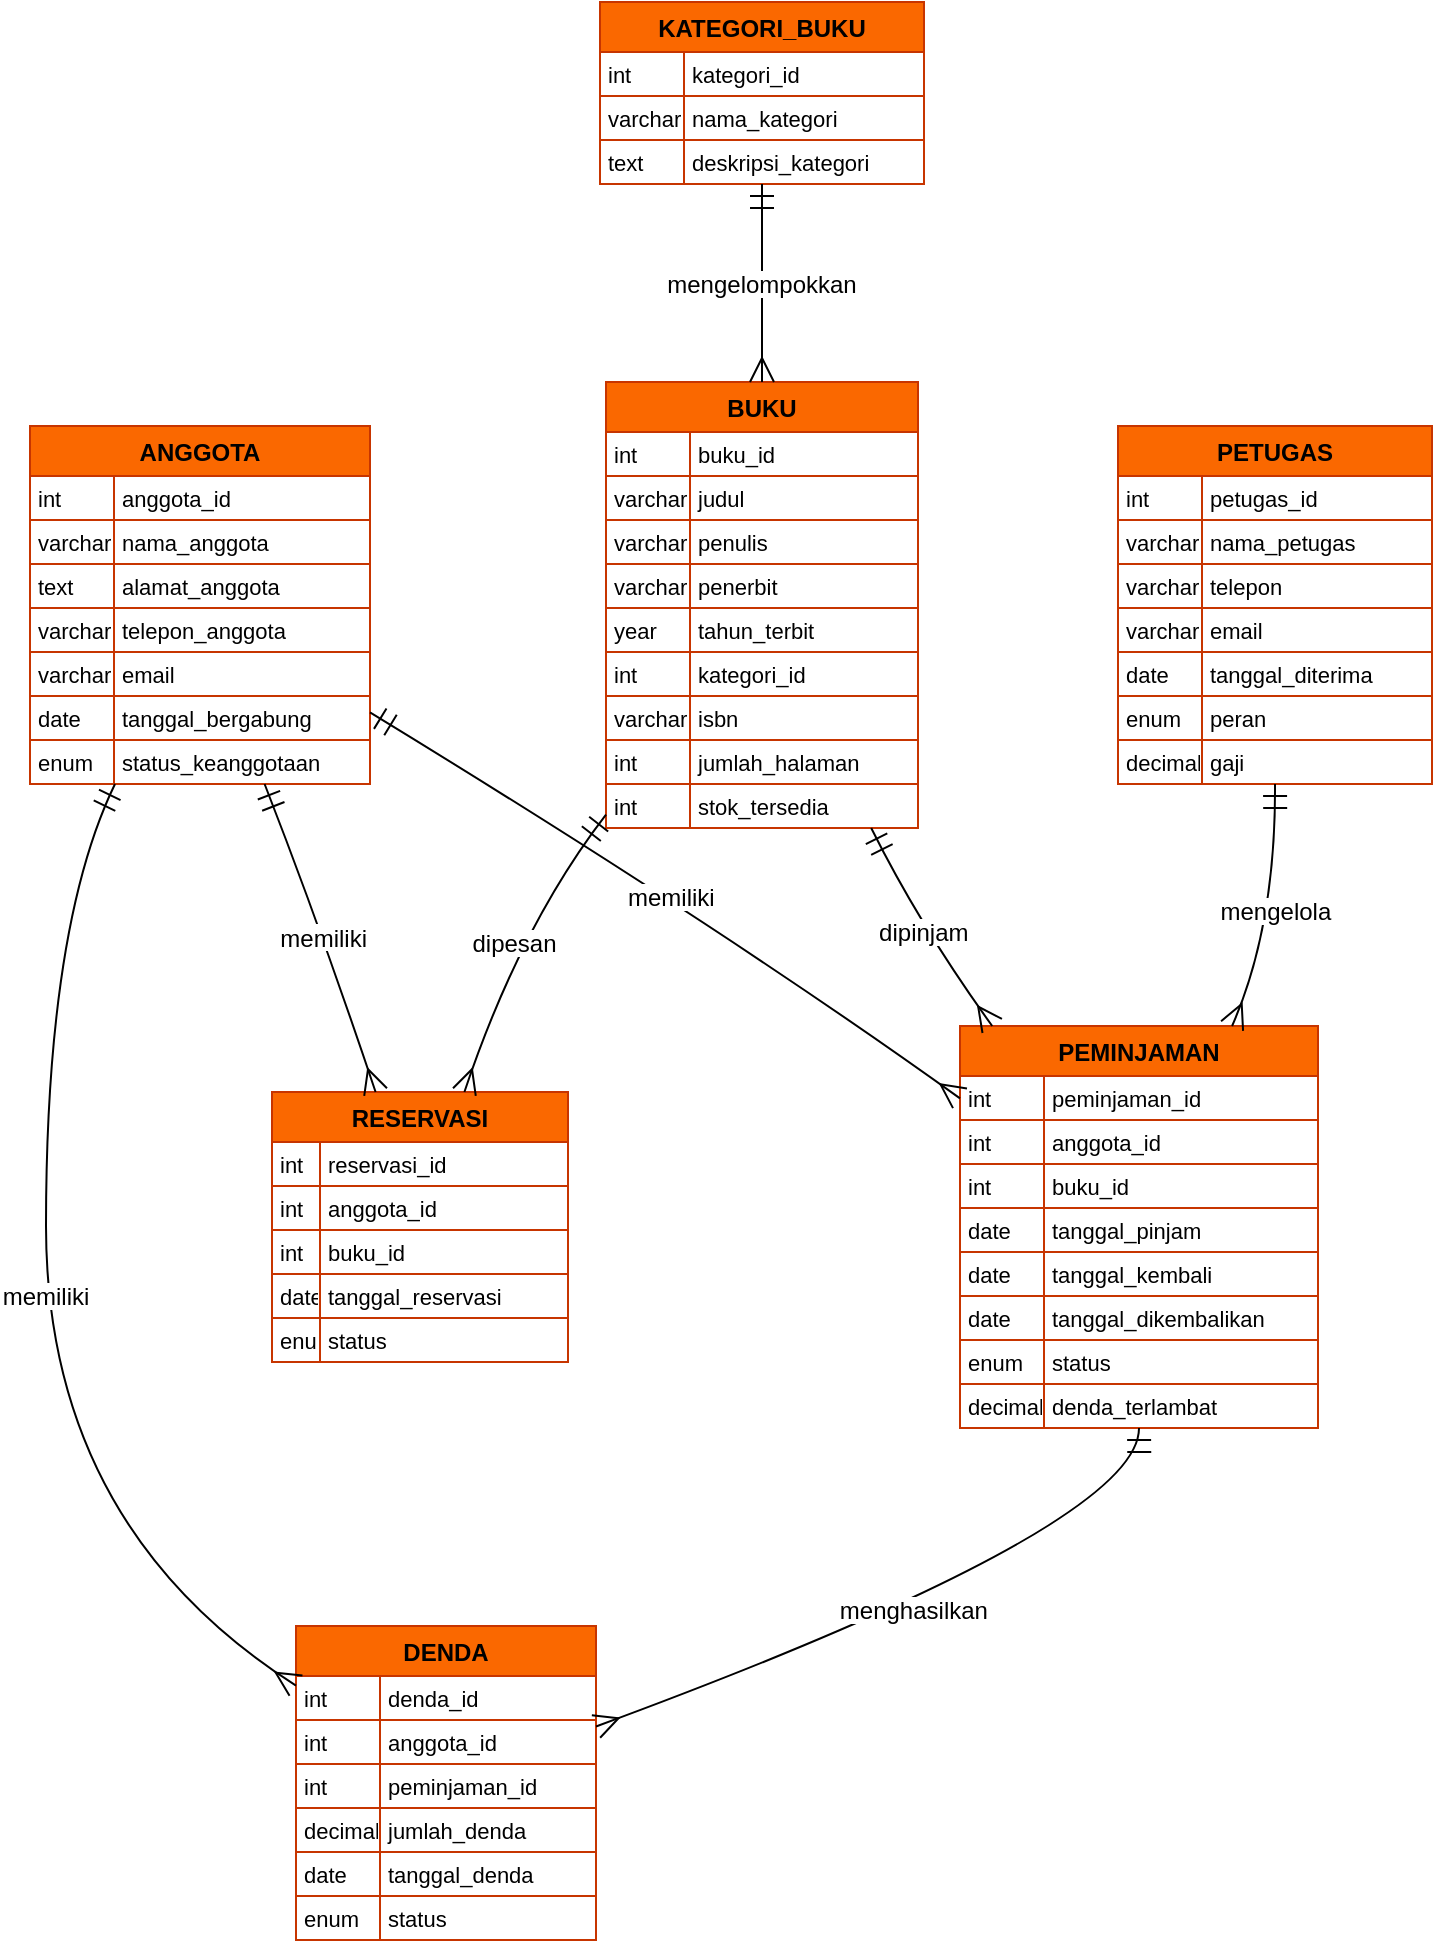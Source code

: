 <mxfile version="24.7.17">
  <diagram name="Halaman-1" id="dUmekptcbVkBWyl-2KL0">
    <mxGraphModel grid="0" page="0" gridSize="10" guides="1" tooltips="1" connect="1" arrows="1" fold="1" pageScale="1" pageWidth="827" pageHeight="1169" math="0" shadow="0">
      <root>
        <mxCell id="0" />
        <mxCell id="1" parent="0" />
        <mxCell id="qmjsJyWAmWsWZpzAhETN-1" value="ANGGOTA" style="shape=table;startSize=25;container=1;collapsible=0;childLayout=tableLayout;fixedRows=1;rowLines=1;fontStyle=1;align=center;resizeLast=1;fillColor=#fa6800;fontColor=#000000;strokeColor=#C73500;" vertex="1" parent="1">
          <mxGeometry x="20" y="232" width="170" height="179" as="geometry" />
        </mxCell>
        <mxCell id="qmjsJyWAmWsWZpzAhETN-2" style="shape=tableRow;horizontal=0;startSize=0;swimlaneHead=0;swimlaneBody=0;fillColor=none;collapsible=0;dropTarget=0;points=[[0,0.5],[1,0.5]];portConstraint=eastwest;top=0;left=0;right=0;bottom=0;" vertex="1" parent="qmjsJyWAmWsWZpzAhETN-1">
          <mxGeometry y="25" width="170" height="22" as="geometry" />
        </mxCell>
        <mxCell id="qmjsJyWAmWsWZpzAhETN-3" value="int" style="shape=partialRectangle;connectable=0;fillColor=none;top=0;left=0;bottom=0;right=0;align=left;spacingLeft=2;overflow=hidden;fontSize=11;" vertex="1" parent="qmjsJyWAmWsWZpzAhETN-2">
          <mxGeometry width="42" height="22" as="geometry">
            <mxRectangle width="42" height="22" as="alternateBounds" />
          </mxGeometry>
        </mxCell>
        <mxCell id="qmjsJyWAmWsWZpzAhETN-4" value="anggota_id" style="shape=partialRectangle;connectable=0;fillColor=none;top=0;left=0;bottom=0;right=0;align=left;spacingLeft=2;overflow=hidden;fontSize=11;" vertex="1" parent="qmjsJyWAmWsWZpzAhETN-2">
          <mxGeometry x="42" width="128" height="22" as="geometry">
            <mxRectangle width="128" height="22" as="alternateBounds" />
          </mxGeometry>
        </mxCell>
        <mxCell id="qmjsJyWAmWsWZpzAhETN-5" style="shape=tableRow;horizontal=0;startSize=0;swimlaneHead=0;swimlaneBody=0;fillColor=none;collapsible=0;dropTarget=0;points=[[0,0.5],[1,0.5]];portConstraint=eastwest;top=0;left=0;right=0;bottom=0;" vertex="1" parent="qmjsJyWAmWsWZpzAhETN-1">
          <mxGeometry y="47" width="170" height="22" as="geometry" />
        </mxCell>
        <mxCell id="qmjsJyWAmWsWZpzAhETN-6" value="varchar" style="shape=partialRectangle;connectable=0;fillColor=none;top=0;left=0;bottom=0;right=0;align=left;spacingLeft=2;overflow=hidden;fontSize=11;" vertex="1" parent="qmjsJyWAmWsWZpzAhETN-5">
          <mxGeometry width="42" height="22" as="geometry">
            <mxRectangle width="42" height="22" as="alternateBounds" />
          </mxGeometry>
        </mxCell>
        <mxCell id="qmjsJyWAmWsWZpzAhETN-7" value="nama_anggota" style="shape=partialRectangle;connectable=0;fillColor=none;top=0;left=0;bottom=0;right=0;align=left;spacingLeft=2;overflow=hidden;fontSize=11;" vertex="1" parent="qmjsJyWAmWsWZpzAhETN-5">
          <mxGeometry x="42" width="128" height="22" as="geometry">
            <mxRectangle width="128" height="22" as="alternateBounds" />
          </mxGeometry>
        </mxCell>
        <mxCell id="qmjsJyWAmWsWZpzAhETN-8" style="shape=tableRow;horizontal=0;startSize=0;swimlaneHead=0;swimlaneBody=0;fillColor=none;collapsible=0;dropTarget=0;points=[[0,0.5],[1,0.5]];portConstraint=eastwest;top=0;left=0;right=0;bottom=0;" vertex="1" parent="qmjsJyWAmWsWZpzAhETN-1">
          <mxGeometry y="69" width="170" height="22" as="geometry" />
        </mxCell>
        <mxCell id="qmjsJyWAmWsWZpzAhETN-9" value="text" style="shape=partialRectangle;connectable=0;fillColor=none;top=0;left=0;bottom=0;right=0;align=left;spacingLeft=2;overflow=hidden;fontSize=11;" vertex="1" parent="qmjsJyWAmWsWZpzAhETN-8">
          <mxGeometry width="42" height="22" as="geometry">
            <mxRectangle width="42" height="22" as="alternateBounds" />
          </mxGeometry>
        </mxCell>
        <mxCell id="qmjsJyWAmWsWZpzAhETN-10" value="alamat_anggota" style="shape=partialRectangle;connectable=0;fillColor=none;top=0;left=0;bottom=0;right=0;align=left;spacingLeft=2;overflow=hidden;fontSize=11;" vertex="1" parent="qmjsJyWAmWsWZpzAhETN-8">
          <mxGeometry x="42" width="128" height="22" as="geometry">
            <mxRectangle width="128" height="22" as="alternateBounds" />
          </mxGeometry>
        </mxCell>
        <mxCell id="qmjsJyWAmWsWZpzAhETN-11" style="shape=tableRow;horizontal=0;startSize=0;swimlaneHead=0;swimlaneBody=0;fillColor=none;collapsible=0;dropTarget=0;points=[[0,0.5],[1,0.5]];portConstraint=eastwest;top=0;left=0;right=0;bottom=0;" vertex="1" parent="qmjsJyWAmWsWZpzAhETN-1">
          <mxGeometry y="91" width="170" height="22" as="geometry" />
        </mxCell>
        <mxCell id="qmjsJyWAmWsWZpzAhETN-12" value="varchar" style="shape=partialRectangle;connectable=0;fillColor=none;top=0;left=0;bottom=0;right=0;align=left;spacingLeft=2;overflow=hidden;fontSize=11;" vertex="1" parent="qmjsJyWAmWsWZpzAhETN-11">
          <mxGeometry width="42" height="22" as="geometry">
            <mxRectangle width="42" height="22" as="alternateBounds" />
          </mxGeometry>
        </mxCell>
        <mxCell id="qmjsJyWAmWsWZpzAhETN-13" value="telepon_anggota" style="shape=partialRectangle;connectable=0;fillColor=none;top=0;left=0;bottom=0;right=0;align=left;spacingLeft=2;overflow=hidden;fontSize=11;" vertex="1" parent="qmjsJyWAmWsWZpzAhETN-11">
          <mxGeometry x="42" width="128" height="22" as="geometry">
            <mxRectangle width="128" height="22" as="alternateBounds" />
          </mxGeometry>
        </mxCell>
        <mxCell id="qmjsJyWAmWsWZpzAhETN-14" style="shape=tableRow;horizontal=0;startSize=0;swimlaneHead=0;swimlaneBody=0;fillColor=none;collapsible=0;dropTarget=0;points=[[0,0.5],[1,0.5]];portConstraint=eastwest;top=0;left=0;right=0;bottom=0;" vertex="1" parent="qmjsJyWAmWsWZpzAhETN-1">
          <mxGeometry y="113" width="170" height="22" as="geometry" />
        </mxCell>
        <mxCell id="qmjsJyWAmWsWZpzAhETN-15" value="varchar" style="shape=partialRectangle;connectable=0;fillColor=none;top=0;left=0;bottom=0;right=0;align=left;spacingLeft=2;overflow=hidden;fontSize=11;" vertex="1" parent="qmjsJyWAmWsWZpzAhETN-14">
          <mxGeometry width="42" height="22" as="geometry">
            <mxRectangle width="42" height="22" as="alternateBounds" />
          </mxGeometry>
        </mxCell>
        <mxCell id="qmjsJyWAmWsWZpzAhETN-16" value="email" style="shape=partialRectangle;connectable=0;fillColor=none;top=0;left=0;bottom=0;right=0;align=left;spacingLeft=2;overflow=hidden;fontSize=11;" vertex="1" parent="qmjsJyWAmWsWZpzAhETN-14">
          <mxGeometry x="42" width="128" height="22" as="geometry">
            <mxRectangle width="128" height="22" as="alternateBounds" />
          </mxGeometry>
        </mxCell>
        <mxCell id="qmjsJyWAmWsWZpzAhETN-17" style="shape=tableRow;horizontal=0;startSize=0;swimlaneHead=0;swimlaneBody=0;fillColor=none;collapsible=0;dropTarget=0;points=[[0,0.5],[1,0.5]];portConstraint=eastwest;top=0;left=0;right=0;bottom=0;" vertex="1" parent="qmjsJyWAmWsWZpzAhETN-1">
          <mxGeometry y="135" width="170" height="22" as="geometry" />
        </mxCell>
        <mxCell id="qmjsJyWAmWsWZpzAhETN-18" value="date" style="shape=partialRectangle;connectable=0;fillColor=none;top=0;left=0;bottom=0;right=0;align=left;spacingLeft=2;overflow=hidden;fontSize=11;" vertex="1" parent="qmjsJyWAmWsWZpzAhETN-17">
          <mxGeometry width="42" height="22" as="geometry">
            <mxRectangle width="42" height="22" as="alternateBounds" />
          </mxGeometry>
        </mxCell>
        <mxCell id="qmjsJyWAmWsWZpzAhETN-19" value="tanggal_bergabung" style="shape=partialRectangle;connectable=0;fillColor=none;top=0;left=0;bottom=0;right=0;align=left;spacingLeft=2;overflow=hidden;fontSize=11;" vertex="1" parent="qmjsJyWAmWsWZpzAhETN-17">
          <mxGeometry x="42" width="128" height="22" as="geometry">
            <mxRectangle width="128" height="22" as="alternateBounds" />
          </mxGeometry>
        </mxCell>
        <mxCell id="qmjsJyWAmWsWZpzAhETN-20" style="shape=tableRow;horizontal=0;startSize=0;swimlaneHead=0;swimlaneBody=0;fillColor=none;collapsible=0;dropTarget=0;points=[[0,0.5],[1,0.5]];portConstraint=eastwest;top=0;left=0;right=0;bottom=0;" vertex="1" parent="qmjsJyWAmWsWZpzAhETN-1">
          <mxGeometry y="157" width="170" height="22" as="geometry" />
        </mxCell>
        <mxCell id="qmjsJyWAmWsWZpzAhETN-21" value="enum" style="shape=partialRectangle;connectable=0;fillColor=none;top=0;left=0;bottom=0;right=0;align=left;spacingLeft=2;overflow=hidden;fontSize=11;" vertex="1" parent="qmjsJyWAmWsWZpzAhETN-20">
          <mxGeometry width="42" height="22" as="geometry">
            <mxRectangle width="42" height="22" as="alternateBounds" />
          </mxGeometry>
        </mxCell>
        <mxCell id="qmjsJyWAmWsWZpzAhETN-22" value="status_keanggotaan" style="shape=partialRectangle;connectable=0;fillColor=none;top=0;left=0;bottom=0;right=0;align=left;spacingLeft=2;overflow=hidden;fontSize=11;" vertex="1" parent="qmjsJyWAmWsWZpzAhETN-20">
          <mxGeometry x="42" width="128" height="22" as="geometry">
            <mxRectangle width="128" height="22" as="alternateBounds" />
          </mxGeometry>
        </mxCell>
        <mxCell id="qmjsJyWAmWsWZpzAhETN-23" value="KATEGORI_BUKU" style="shape=table;startSize=25;container=1;collapsible=0;childLayout=tableLayout;fixedRows=1;rowLines=1;fontStyle=1;align=center;resizeLast=1;fillColor=#fa6800;fontColor=#000000;strokeColor=#C73500;" vertex="1" parent="1">
          <mxGeometry x="305" y="20" width="162" height="91" as="geometry" />
        </mxCell>
        <mxCell id="qmjsJyWAmWsWZpzAhETN-24" style="shape=tableRow;horizontal=0;startSize=0;swimlaneHead=0;swimlaneBody=0;fillColor=none;collapsible=0;dropTarget=0;points=[[0,0.5],[1,0.5]];portConstraint=eastwest;top=0;left=0;right=0;bottom=0;" vertex="1" parent="qmjsJyWAmWsWZpzAhETN-23">
          <mxGeometry y="25" width="162" height="22" as="geometry" />
        </mxCell>
        <mxCell id="qmjsJyWAmWsWZpzAhETN-25" value="int" style="shape=partialRectangle;connectable=0;fillColor=none;top=0;left=0;bottom=0;right=0;align=left;spacingLeft=2;overflow=hidden;fontSize=11;" vertex="1" parent="qmjsJyWAmWsWZpzAhETN-24">
          <mxGeometry width="42" height="22" as="geometry">
            <mxRectangle width="42" height="22" as="alternateBounds" />
          </mxGeometry>
        </mxCell>
        <mxCell id="qmjsJyWAmWsWZpzAhETN-26" value="kategori_id" style="shape=partialRectangle;connectable=0;fillColor=none;top=0;left=0;bottom=0;right=0;align=left;spacingLeft=2;overflow=hidden;fontSize=11;" vertex="1" parent="qmjsJyWAmWsWZpzAhETN-24">
          <mxGeometry x="42" width="120" height="22" as="geometry">
            <mxRectangle width="120" height="22" as="alternateBounds" />
          </mxGeometry>
        </mxCell>
        <mxCell id="qmjsJyWAmWsWZpzAhETN-27" style="shape=tableRow;horizontal=0;startSize=0;swimlaneHead=0;swimlaneBody=0;fillColor=none;collapsible=0;dropTarget=0;points=[[0,0.5],[1,0.5]];portConstraint=eastwest;top=0;left=0;right=0;bottom=0;" vertex="1" parent="qmjsJyWAmWsWZpzAhETN-23">
          <mxGeometry y="47" width="162" height="22" as="geometry" />
        </mxCell>
        <mxCell id="qmjsJyWAmWsWZpzAhETN-28" value="varchar" style="shape=partialRectangle;connectable=0;fillColor=none;top=0;left=0;bottom=0;right=0;align=left;spacingLeft=2;overflow=hidden;fontSize=11;" vertex="1" parent="qmjsJyWAmWsWZpzAhETN-27">
          <mxGeometry width="42" height="22" as="geometry">
            <mxRectangle width="42" height="22" as="alternateBounds" />
          </mxGeometry>
        </mxCell>
        <mxCell id="qmjsJyWAmWsWZpzAhETN-29" value="nama_kategori" style="shape=partialRectangle;connectable=0;fillColor=none;top=0;left=0;bottom=0;right=0;align=left;spacingLeft=2;overflow=hidden;fontSize=11;" vertex="1" parent="qmjsJyWAmWsWZpzAhETN-27">
          <mxGeometry x="42" width="120" height="22" as="geometry">
            <mxRectangle width="120" height="22" as="alternateBounds" />
          </mxGeometry>
        </mxCell>
        <mxCell id="qmjsJyWAmWsWZpzAhETN-30" style="shape=tableRow;horizontal=0;startSize=0;swimlaneHead=0;swimlaneBody=0;fillColor=none;collapsible=0;dropTarget=0;points=[[0,0.5],[1,0.5]];portConstraint=eastwest;top=0;left=0;right=0;bottom=0;" vertex="1" parent="qmjsJyWAmWsWZpzAhETN-23">
          <mxGeometry y="69" width="162" height="22" as="geometry" />
        </mxCell>
        <mxCell id="qmjsJyWAmWsWZpzAhETN-31" value="text" style="shape=partialRectangle;connectable=0;fillColor=none;top=0;left=0;bottom=0;right=0;align=left;spacingLeft=2;overflow=hidden;fontSize=11;" vertex="1" parent="qmjsJyWAmWsWZpzAhETN-30">
          <mxGeometry width="42" height="22" as="geometry">
            <mxRectangle width="42" height="22" as="alternateBounds" />
          </mxGeometry>
        </mxCell>
        <mxCell id="qmjsJyWAmWsWZpzAhETN-32" value="deskripsi_kategori" style="shape=partialRectangle;connectable=0;fillColor=none;top=0;left=0;bottom=0;right=0;align=left;spacingLeft=2;overflow=hidden;fontSize=11;" vertex="1" parent="qmjsJyWAmWsWZpzAhETN-30">
          <mxGeometry x="42" width="120" height="22" as="geometry">
            <mxRectangle width="120" height="22" as="alternateBounds" />
          </mxGeometry>
        </mxCell>
        <mxCell id="qmjsJyWAmWsWZpzAhETN-33" value="BUKU" style="shape=table;startSize=25;container=1;collapsible=0;childLayout=tableLayout;fixedRows=1;rowLines=1;fontStyle=1;align=center;resizeLast=1;fillColor=#fa6800;fontColor=#000000;strokeColor=#C73500;" vertex="1" parent="1">
          <mxGeometry x="308" y="210" width="156" height="223" as="geometry" />
        </mxCell>
        <mxCell id="qmjsJyWAmWsWZpzAhETN-34" style="shape=tableRow;horizontal=0;startSize=0;swimlaneHead=0;swimlaneBody=0;fillColor=none;collapsible=0;dropTarget=0;points=[[0,0.5],[1,0.5]];portConstraint=eastwest;top=0;left=0;right=0;bottom=0;" vertex="1" parent="qmjsJyWAmWsWZpzAhETN-33">
          <mxGeometry y="25" width="156" height="22" as="geometry" />
        </mxCell>
        <mxCell id="qmjsJyWAmWsWZpzAhETN-35" value="int" style="shape=partialRectangle;connectable=0;fillColor=none;top=0;left=0;bottom=0;right=0;align=left;spacingLeft=2;overflow=hidden;fontSize=11;" vertex="1" parent="qmjsJyWAmWsWZpzAhETN-34">
          <mxGeometry width="42" height="22" as="geometry">
            <mxRectangle width="42" height="22" as="alternateBounds" />
          </mxGeometry>
        </mxCell>
        <mxCell id="qmjsJyWAmWsWZpzAhETN-36" value="buku_id" style="shape=partialRectangle;connectable=0;fillColor=none;top=0;left=0;bottom=0;right=0;align=left;spacingLeft=2;overflow=hidden;fontSize=11;" vertex="1" parent="qmjsJyWAmWsWZpzAhETN-34">
          <mxGeometry x="42" width="114" height="22" as="geometry">
            <mxRectangle width="114" height="22" as="alternateBounds" />
          </mxGeometry>
        </mxCell>
        <mxCell id="qmjsJyWAmWsWZpzAhETN-37" style="shape=tableRow;horizontal=0;startSize=0;swimlaneHead=0;swimlaneBody=0;fillColor=none;collapsible=0;dropTarget=0;points=[[0,0.5],[1,0.5]];portConstraint=eastwest;top=0;left=0;right=0;bottom=0;" vertex="1" parent="qmjsJyWAmWsWZpzAhETN-33">
          <mxGeometry y="47" width="156" height="22" as="geometry" />
        </mxCell>
        <mxCell id="qmjsJyWAmWsWZpzAhETN-38" value="varchar" style="shape=partialRectangle;connectable=0;fillColor=none;top=0;left=0;bottom=0;right=0;align=left;spacingLeft=2;overflow=hidden;fontSize=11;" vertex="1" parent="qmjsJyWAmWsWZpzAhETN-37">
          <mxGeometry width="42" height="22" as="geometry">
            <mxRectangle width="42" height="22" as="alternateBounds" />
          </mxGeometry>
        </mxCell>
        <mxCell id="qmjsJyWAmWsWZpzAhETN-39" value="judul" style="shape=partialRectangle;connectable=0;fillColor=none;top=0;left=0;bottom=0;right=0;align=left;spacingLeft=2;overflow=hidden;fontSize=11;" vertex="1" parent="qmjsJyWAmWsWZpzAhETN-37">
          <mxGeometry x="42" width="114" height="22" as="geometry">
            <mxRectangle width="114" height="22" as="alternateBounds" />
          </mxGeometry>
        </mxCell>
        <mxCell id="qmjsJyWAmWsWZpzAhETN-40" style="shape=tableRow;horizontal=0;startSize=0;swimlaneHead=0;swimlaneBody=0;fillColor=none;collapsible=0;dropTarget=0;points=[[0,0.5],[1,0.5]];portConstraint=eastwest;top=0;left=0;right=0;bottom=0;" vertex="1" parent="qmjsJyWAmWsWZpzAhETN-33">
          <mxGeometry y="69" width="156" height="22" as="geometry" />
        </mxCell>
        <mxCell id="qmjsJyWAmWsWZpzAhETN-41" value="varchar" style="shape=partialRectangle;connectable=0;fillColor=none;top=0;left=0;bottom=0;right=0;align=left;spacingLeft=2;overflow=hidden;fontSize=11;" vertex="1" parent="qmjsJyWAmWsWZpzAhETN-40">
          <mxGeometry width="42" height="22" as="geometry">
            <mxRectangle width="42" height="22" as="alternateBounds" />
          </mxGeometry>
        </mxCell>
        <mxCell id="qmjsJyWAmWsWZpzAhETN-42" value="penulis" style="shape=partialRectangle;connectable=0;fillColor=none;top=0;left=0;bottom=0;right=0;align=left;spacingLeft=2;overflow=hidden;fontSize=11;" vertex="1" parent="qmjsJyWAmWsWZpzAhETN-40">
          <mxGeometry x="42" width="114" height="22" as="geometry">
            <mxRectangle width="114" height="22" as="alternateBounds" />
          </mxGeometry>
        </mxCell>
        <mxCell id="qmjsJyWAmWsWZpzAhETN-43" style="shape=tableRow;horizontal=0;startSize=0;swimlaneHead=0;swimlaneBody=0;fillColor=none;collapsible=0;dropTarget=0;points=[[0,0.5],[1,0.5]];portConstraint=eastwest;top=0;left=0;right=0;bottom=0;" vertex="1" parent="qmjsJyWAmWsWZpzAhETN-33">
          <mxGeometry y="91" width="156" height="22" as="geometry" />
        </mxCell>
        <mxCell id="qmjsJyWAmWsWZpzAhETN-44" value="varchar" style="shape=partialRectangle;connectable=0;fillColor=none;top=0;left=0;bottom=0;right=0;align=left;spacingLeft=2;overflow=hidden;fontSize=11;" vertex="1" parent="qmjsJyWAmWsWZpzAhETN-43">
          <mxGeometry width="42" height="22" as="geometry">
            <mxRectangle width="42" height="22" as="alternateBounds" />
          </mxGeometry>
        </mxCell>
        <mxCell id="qmjsJyWAmWsWZpzAhETN-45" value="penerbit" style="shape=partialRectangle;connectable=0;fillColor=none;top=0;left=0;bottom=0;right=0;align=left;spacingLeft=2;overflow=hidden;fontSize=11;" vertex="1" parent="qmjsJyWAmWsWZpzAhETN-43">
          <mxGeometry x="42" width="114" height="22" as="geometry">
            <mxRectangle width="114" height="22" as="alternateBounds" />
          </mxGeometry>
        </mxCell>
        <mxCell id="qmjsJyWAmWsWZpzAhETN-46" style="shape=tableRow;horizontal=0;startSize=0;swimlaneHead=0;swimlaneBody=0;fillColor=none;collapsible=0;dropTarget=0;points=[[0,0.5],[1,0.5]];portConstraint=eastwest;top=0;left=0;right=0;bottom=0;" vertex="1" parent="qmjsJyWAmWsWZpzAhETN-33">
          <mxGeometry y="113" width="156" height="22" as="geometry" />
        </mxCell>
        <mxCell id="qmjsJyWAmWsWZpzAhETN-47" value="year" style="shape=partialRectangle;connectable=0;fillColor=none;top=0;left=0;bottom=0;right=0;align=left;spacingLeft=2;overflow=hidden;fontSize=11;" vertex="1" parent="qmjsJyWAmWsWZpzAhETN-46">
          <mxGeometry width="42" height="22" as="geometry">
            <mxRectangle width="42" height="22" as="alternateBounds" />
          </mxGeometry>
        </mxCell>
        <mxCell id="qmjsJyWAmWsWZpzAhETN-48" value="tahun_terbit" style="shape=partialRectangle;connectable=0;fillColor=none;top=0;left=0;bottom=0;right=0;align=left;spacingLeft=2;overflow=hidden;fontSize=11;" vertex="1" parent="qmjsJyWAmWsWZpzAhETN-46">
          <mxGeometry x="42" width="114" height="22" as="geometry">
            <mxRectangle width="114" height="22" as="alternateBounds" />
          </mxGeometry>
        </mxCell>
        <mxCell id="qmjsJyWAmWsWZpzAhETN-49" style="shape=tableRow;horizontal=0;startSize=0;swimlaneHead=0;swimlaneBody=0;fillColor=none;collapsible=0;dropTarget=0;points=[[0,0.5],[1,0.5]];portConstraint=eastwest;top=0;left=0;right=0;bottom=0;" vertex="1" parent="qmjsJyWAmWsWZpzAhETN-33">
          <mxGeometry y="135" width="156" height="22" as="geometry" />
        </mxCell>
        <mxCell id="qmjsJyWAmWsWZpzAhETN-50" value="int" style="shape=partialRectangle;connectable=0;fillColor=none;top=0;left=0;bottom=0;right=0;align=left;spacingLeft=2;overflow=hidden;fontSize=11;" vertex="1" parent="qmjsJyWAmWsWZpzAhETN-49">
          <mxGeometry width="42" height="22" as="geometry">
            <mxRectangle width="42" height="22" as="alternateBounds" />
          </mxGeometry>
        </mxCell>
        <mxCell id="qmjsJyWAmWsWZpzAhETN-51" value="kategori_id" style="shape=partialRectangle;connectable=0;fillColor=none;top=0;left=0;bottom=0;right=0;align=left;spacingLeft=2;overflow=hidden;fontSize=11;" vertex="1" parent="qmjsJyWAmWsWZpzAhETN-49">
          <mxGeometry x="42" width="114" height="22" as="geometry">
            <mxRectangle width="114" height="22" as="alternateBounds" />
          </mxGeometry>
        </mxCell>
        <mxCell id="qmjsJyWAmWsWZpzAhETN-52" style="shape=tableRow;horizontal=0;startSize=0;swimlaneHead=0;swimlaneBody=0;fillColor=none;collapsible=0;dropTarget=0;points=[[0,0.5],[1,0.5]];portConstraint=eastwest;top=0;left=0;right=0;bottom=0;" vertex="1" parent="qmjsJyWAmWsWZpzAhETN-33">
          <mxGeometry y="157" width="156" height="22" as="geometry" />
        </mxCell>
        <mxCell id="qmjsJyWAmWsWZpzAhETN-53" value="varchar" style="shape=partialRectangle;connectable=0;fillColor=none;top=0;left=0;bottom=0;right=0;align=left;spacingLeft=2;overflow=hidden;fontSize=11;" vertex="1" parent="qmjsJyWAmWsWZpzAhETN-52">
          <mxGeometry width="42" height="22" as="geometry">
            <mxRectangle width="42" height="22" as="alternateBounds" />
          </mxGeometry>
        </mxCell>
        <mxCell id="qmjsJyWAmWsWZpzAhETN-54" value="isbn" style="shape=partialRectangle;connectable=0;fillColor=none;top=0;left=0;bottom=0;right=0;align=left;spacingLeft=2;overflow=hidden;fontSize=11;" vertex="1" parent="qmjsJyWAmWsWZpzAhETN-52">
          <mxGeometry x="42" width="114" height="22" as="geometry">
            <mxRectangle width="114" height="22" as="alternateBounds" />
          </mxGeometry>
        </mxCell>
        <mxCell id="qmjsJyWAmWsWZpzAhETN-55" style="shape=tableRow;horizontal=0;startSize=0;swimlaneHead=0;swimlaneBody=0;fillColor=none;collapsible=0;dropTarget=0;points=[[0,0.5],[1,0.5]];portConstraint=eastwest;top=0;left=0;right=0;bottom=0;" vertex="1" parent="qmjsJyWAmWsWZpzAhETN-33">
          <mxGeometry y="179" width="156" height="22" as="geometry" />
        </mxCell>
        <mxCell id="qmjsJyWAmWsWZpzAhETN-56" value="int" style="shape=partialRectangle;connectable=0;fillColor=none;top=0;left=0;bottom=0;right=0;align=left;spacingLeft=2;overflow=hidden;fontSize=11;" vertex="1" parent="qmjsJyWAmWsWZpzAhETN-55">
          <mxGeometry width="42" height="22" as="geometry">
            <mxRectangle width="42" height="22" as="alternateBounds" />
          </mxGeometry>
        </mxCell>
        <mxCell id="qmjsJyWAmWsWZpzAhETN-57" value="jumlah_halaman" style="shape=partialRectangle;connectable=0;fillColor=none;top=0;left=0;bottom=0;right=0;align=left;spacingLeft=2;overflow=hidden;fontSize=11;" vertex="1" parent="qmjsJyWAmWsWZpzAhETN-55">
          <mxGeometry x="42" width="114" height="22" as="geometry">
            <mxRectangle width="114" height="22" as="alternateBounds" />
          </mxGeometry>
        </mxCell>
        <mxCell id="qmjsJyWAmWsWZpzAhETN-58" style="shape=tableRow;horizontal=0;startSize=0;swimlaneHead=0;swimlaneBody=0;fillColor=none;collapsible=0;dropTarget=0;points=[[0,0.5],[1,0.5]];portConstraint=eastwest;top=0;left=0;right=0;bottom=0;" vertex="1" parent="qmjsJyWAmWsWZpzAhETN-33">
          <mxGeometry y="201" width="156" height="22" as="geometry" />
        </mxCell>
        <mxCell id="qmjsJyWAmWsWZpzAhETN-59" value="int" style="shape=partialRectangle;connectable=0;fillColor=none;top=0;left=0;bottom=0;right=0;align=left;spacingLeft=2;overflow=hidden;fontSize=11;" vertex="1" parent="qmjsJyWAmWsWZpzAhETN-58">
          <mxGeometry width="42" height="22" as="geometry">
            <mxRectangle width="42" height="22" as="alternateBounds" />
          </mxGeometry>
        </mxCell>
        <mxCell id="qmjsJyWAmWsWZpzAhETN-60" value="stok_tersedia" style="shape=partialRectangle;connectable=0;fillColor=none;top=0;left=0;bottom=0;right=0;align=left;spacingLeft=2;overflow=hidden;fontSize=11;" vertex="1" parent="qmjsJyWAmWsWZpzAhETN-58">
          <mxGeometry x="42" width="114" height="22" as="geometry">
            <mxRectangle width="114" height="22" as="alternateBounds" />
          </mxGeometry>
        </mxCell>
        <mxCell id="qmjsJyWAmWsWZpzAhETN-61" value="PEMINJAMAN" style="shape=table;startSize=25;container=1;collapsible=0;childLayout=tableLayout;fixedRows=1;rowLines=1;fontStyle=1;align=center;resizeLast=1;fillColor=#fa6800;fontColor=#000000;strokeColor=#C73500;" vertex="1" parent="1">
          <mxGeometry x="485" y="532" width="179" height="201" as="geometry" />
        </mxCell>
        <mxCell id="qmjsJyWAmWsWZpzAhETN-62" style="shape=tableRow;horizontal=0;startSize=0;swimlaneHead=0;swimlaneBody=0;fillColor=none;collapsible=0;dropTarget=0;points=[[0,0.5],[1,0.5]];portConstraint=eastwest;top=0;left=0;right=0;bottom=0;" vertex="1" parent="qmjsJyWAmWsWZpzAhETN-61">
          <mxGeometry y="25" width="179" height="22" as="geometry" />
        </mxCell>
        <mxCell id="qmjsJyWAmWsWZpzAhETN-63" value="int" style="shape=partialRectangle;connectable=0;fillColor=none;top=0;left=0;bottom=0;right=0;align=left;spacingLeft=2;overflow=hidden;fontSize=11;" vertex="1" parent="qmjsJyWAmWsWZpzAhETN-62">
          <mxGeometry width="42" height="22" as="geometry">
            <mxRectangle width="42" height="22" as="alternateBounds" />
          </mxGeometry>
        </mxCell>
        <mxCell id="qmjsJyWAmWsWZpzAhETN-64" value="peminjaman_id" style="shape=partialRectangle;connectable=0;fillColor=none;top=0;left=0;bottom=0;right=0;align=left;spacingLeft=2;overflow=hidden;fontSize=11;" vertex="1" parent="qmjsJyWAmWsWZpzAhETN-62">
          <mxGeometry x="42" width="137" height="22" as="geometry">
            <mxRectangle width="137" height="22" as="alternateBounds" />
          </mxGeometry>
        </mxCell>
        <mxCell id="qmjsJyWAmWsWZpzAhETN-65" style="shape=tableRow;horizontal=0;startSize=0;swimlaneHead=0;swimlaneBody=0;fillColor=none;collapsible=0;dropTarget=0;points=[[0,0.5],[1,0.5]];portConstraint=eastwest;top=0;left=0;right=0;bottom=0;" vertex="1" parent="qmjsJyWAmWsWZpzAhETN-61">
          <mxGeometry y="47" width="179" height="22" as="geometry" />
        </mxCell>
        <mxCell id="qmjsJyWAmWsWZpzAhETN-66" value="int" style="shape=partialRectangle;connectable=0;fillColor=none;top=0;left=0;bottom=0;right=0;align=left;spacingLeft=2;overflow=hidden;fontSize=11;" vertex="1" parent="qmjsJyWAmWsWZpzAhETN-65">
          <mxGeometry width="42" height="22" as="geometry">
            <mxRectangle width="42" height="22" as="alternateBounds" />
          </mxGeometry>
        </mxCell>
        <mxCell id="qmjsJyWAmWsWZpzAhETN-67" value="anggota_id" style="shape=partialRectangle;connectable=0;fillColor=none;top=0;left=0;bottom=0;right=0;align=left;spacingLeft=2;overflow=hidden;fontSize=11;" vertex="1" parent="qmjsJyWAmWsWZpzAhETN-65">
          <mxGeometry x="42" width="137" height="22" as="geometry">
            <mxRectangle width="137" height="22" as="alternateBounds" />
          </mxGeometry>
        </mxCell>
        <mxCell id="qmjsJyWAmWsWZpzAhETN-68" style="shape=tableRow;horizontal=0;startSize=0;swimlaneHead=0;swimlaneBody=0;fillColor=none;collapsible=0;dropTarget=0;points=[[0,0.5],[1,0.5]];portConstraint=eastwest;top=0;left=0;right=0;bottom=0;" vertex="1" parent="qmjsJyWAmWsWZpzAhETN-61">
          <mxGeometry y="69" width="179" height="22" as="geometry" />
        </mxCell>
        <mxCell id="qmjsJyWAmWsWZpzAhETN-69" value="int" style="shape=partialRectangle;connectable=0;fillColor=none;top=0;left=0;bottom=0;right=0;align=left;spacingLeft=2;overflow=hidden;fontSize=11;" vertex="1" parent="qmjsJyWAmWsWZpzAhETN-68">
          <mxGeometry width="42" height="22" as="geometry">
            <mxRectangle width="42" height="22" as="alternateBounds" />
          </mxGeometry>
        </mxCell>
        <mxCell id="qmjsJyWAmWsWZpzAhETN-70" value="buku_id" style="shape=partialRectangle;connectable=0;fillColor=none;top=0;left=0;bottom=0;right=0;align=left;spacingLeft=2;overflow=hidden;fontSize=11;" vertex="1" parent="qmjsJyWAmWsWZpzAhETN-68">
          <mxGeometry x="42" width="137" height="22" as="geometry">
            <mxRectangle width="137" height="22" as="alternateBounds" />
          </mxGeometry>
        </mxCell>
        <mxCell id="qmjsJyWAmWsWZpzAhETN-71" style="shape=tableRow;horizontal=0;startSize=0;swimlaneHead=0;swimlaneBody=0;fillColor=none;collapsible=0;dropTarget=0;points=[[0,0.5],[1,0.5]];portConstraint=eastwest;top=0;left=0;right=0;bottom=0;" vertex="1" parent="qmjsJyWAmWsWZpzAhETN-61">
          <mxGeometry y="91" width="179" height="22" as="geometry" />
        </mxCell>
        <mxCell id="qmjsJyWAmWsWZpzAhETN-72" value="date" style="shape=partialRectangle;connectable=0;fillColor=none;top=0;left=0;bottom=0;right=0;align=left;spacingLeft=2;overflow=hidden;fontSize=11;" vertex="1" parent="qmjsJyWAmWsWZpzAhETN-71">
          <mxGeometry width="42" height="22" as="geometry">
            <mxRectangle width="42" height="22" as="alternateBounds" />
          </mxGeometry>
        </mxCell>
        <mxCell id="qmjsJyWAmWsWZpzAhETN-73" value="tanggal_pinjam" style="shape=partialRectangle;connectable=0;fillColor=none;top=0;left=0;bottom=0;right=0;align=left;spacingLeft=2;overflow=hidden;fontSize=11;" vertex="1" parent="qmjsJyWAmWsWZpzAhETN-71">
          <mxGeometry x="42" width="137" height="22" as="geometry">
            <mxRectangle width="137" height="22" as="alternateBounds" />
          </mxGeometry>
        </mxCell>
        <mxCell id="qmjsJyWAmWsWZpzAhETN-74" style="shape=tableRow;horizontal=0;startSize=0;swimlaneHead=0;swimlaneBody=0;fillColor=none;collapsible=0;dropTarget=0;points=[[0,0.5],[1,0.5]];portConstraint=eastwest;top=0;left=0;right=0;bottom=0;" vertex="1" parent="qmjsJyWAmWsWZpzAhETN-61">
          <mxGeometry y="113" width="179" height="22" as="geometry" />
        </mxCell>
        <mxCell id="qmjsJyWAmWsWZpzAhETN-75" value="date" style="shape=partialRectangle;connectable=0;fillColor=none;top=0;left=0;bottom=0;right=0;align=left;spacingLeft=2;overflow=hidden;fontSize=11;" vertex="1" parent="qmjsJyWAmWsWZpzAhETN-74">
          <mxGeometry width="42" height="22" as="geometry">
            <mxRectangle width="42" height="22" as="alternateBounds" />
          </mxGeometry>
        </mxCell>
        <mxCell id="qmjsJyWAmWsWZpzAhETN-76" value="tanggal_kembali" style="shape=partialRectangle;connectable=0;fillColor=none;top=0;left=0;bottom=0;right=0;align=left;spacingLeft=2;overflow=hidden;fontSize=11;" vertex="1" parent="qmjsJyWAmWsWZpzAhETN-74">
          <mxGeometry x="42" width="137" height="22" as="geometry">
            <mxRectangle width="137" height="22" as="alternateBounds" />
          </mxGeometry>
        </mxCell>
        <mxCell id="qmjsJyWAmWsWZpzAhETN-77" style="shape=tableRow;horizontal=0;startSize=0;swimlaneHead=0;swimlaneBody=0;fillColor=none;collapsible=0;dropTarget=0;points=[[0,0.5],[1,0.5]];portConstraint=eastwest;top=0;left=0;right=0;bottom=0;" vertex="1" parent="qmjsJyWAmWsWZpzAhETN-61">
          <mxGeometry y="135" width="179" height="22" as="geometry" />
        </mxCell>
        <mxCell id="qmjsJyWAmWsWZpzAhETN-78" value="date" style="shape=partialRectangle;connectable=0;fillColor=none;top=0;left=0;bottom=0;right=0;align=left;spacingLeft=2;overflow=hidden;fontSize=11;" vertex="1" parent="qmjsJyWAmWsWZpzAhETN-77">
          <mxGeometry width="42" height="22" as="geometry">
            <mxRectangle width="42" height="22" as="alternateBounds" />
          </mxGeometry>
        </mxCell>
        <mxCell id="qmjsJyWAmWsWZpzAhETN-79" value="tanggal_dikembalikan" style="shape=partialRectangle;connectable=0;fillColor=none;top=0;left=0;bottom=0;right=0;align=left;spacingLeft=2;overflow=hidden;fontSize=11;" vertex="1" parent="qmjsJyWAmWsWZpzAhETN-77">
          <mxGeometry x="42" width="137" height="22" as="geometry">
            <mxRectangle width="137" height="22" as="alternateBounds" />
          </mxGeometry>
        </mxCell>
        <mxCell id="qmjsJyWAmWsWZpzAhETN-80" style="shape=tableRow;horizontal=0;startSize=0;swimlaneHead=0;swimlaneBody=0;fillColor=none;collapsible=0;dropTarget=0;points=[[0,0.5],[1,0.5]];portConstraint=eastwest;top=0;left=0;right=0;bottom=0;" vertex="1" parent="qmjsJyWAmWsWZpzAhETN-61">
          <mxGeometry y="157" width="179" height="22" as="geometry" />
        </mxCell>
        <mxCell id="qmjsJyWAmWsWZpzAhETN-81" value="enum" style="shape=partialRectangle;connectable=0;fillColor=none;top=0;left=0;bottom=0;right=0;align=left;spacingLeft=2;overflow=hidden;fontSize=11;" vertex="1" parent="qmjsJyWAmWsWZpzAhETN-80">
          <mxGeometry width="42" height="22" as="geometry">
            <mxRectangle width="42" height="22" as="alternateBounds" />
          </mxGeometry>
        </mxCell>
        <mxCell id="qmjsJyWAmWsWZpzAhETN-82" value="status" style="shape=partialRectangle;connectable=0;fillColor=none;top=0;left=0;bottom=0;right=0;align=left;spacingLeft=2;overflow=hidden;fontSize=11;" vertex="1" parent="qmjsJyWAmWsWZpzAhETN-80">
          <mxGeometry x="42" width="137" height="22" as="geometry">
            <mxRectangle width="137" height="22" as="alternateBounds" />
          </mxGeometry>
        </mxCell>
        <mxCell id="qmjsJyWAmWsWZpzAhETN-83" style="shape=tableRow;horizontal=0;startSize=0;swimlaneHead=0;swimlaneBody=0;fillColor=none;collapsible=0;dropTarget=0;points=[[0,0.5],[1,0.5]];portConstraint=eastwest;top=0;left=0;right=0;bottom=0;" vertex="1" parent="qmjsJyWAmWsWZpzAhETN-61">
          <mxGeometry y="179" width="179" height="22" as="geometry" />
        </mxCell>
        <mxCell id="qmjsJyWAmWsWZpzAhETN-84" value="decimal" style="shape=partialRectangle;connectable=0;fillColor=none;top=0;left=0;bottom=0;right=0;align=left;spacingLeft=2;overflow=hidden;fontSize=11;" vertex="1" parent="qmjsJyWAmWsWZpzAhETN-83">
          <mxGeometry width="42" height="22" as="geometry">
            <mxRectangle width="42" height="22" as="alternateBounds" />
          </mxGeometry>
        </mxCell>
        <mxCell id="qmjsJyWAmWsWZpzAhETN-85" value="denda_terlambat" style="shape=partialRectangle;connectable=0;fillColor=none;top=0;left=0;bottom=0;right=0;align=left;spacingLeft=2;overflow=hidden;fontSize=11;" vertex="1" parent="qmjsJyWAmWsWZpzAhETN-83">
          <mxGeometry x="42" width="137" height="22" as="geometry">
            <mxRectangle width="137" height="22" as="alternateBounds" />
          </mxGeometry>
        </mxCell>
        <mxCell id="qmjsJyWAmWsWZpzAhETN-86" value="PETUGAS" style="shape=table;startSize=25;container=1;collapsible=0;childLayout=tableLayout;fixedRows=1;rowLines=1;fontStyle=1;align=center;resizeLast=1;fillColor=#fa6800;fontColor=#000000;strokeColor=#C73500;" vertex="1" parent="1">
          <mxGeometry x="564" y="232" width="157" height="179" as="geometry" />
        </mxCell>
        <mxCell id="qmjsJyWAmWsWZpzAhETN-87" style="shape=tableRow;horizontal=0;startSize=0;swimlaneHead=0;swimlaneBody=0;fillColor=none;collapsible=0;dropTarget=0;points=[[0,0.5],[1,0.5]];portConstraint=eastwest;top=0;left=0;right=0;bottom=0;" vertex="1" parent="qmjsJyWAmWsWZpzAhETN-86">
          <mxGeometry y="25" width="157" height="22" as="geometry" />
        </mxCell>
        <mxCell id="qmjsJyWAmWsWZpzAhETN-88" value="int" style="shape=partialRectangle;connectable=0;fillColor=none;top=0;left=0;bottom=0;right=0;align=left;spacingLeft=2;overflow=hidden;fontSize=11;" vertex="1" parent="qmjsJyWAmWsWZpzAhETN-87">
          <mxGeometry width="42" height="22" as="geometry">
            <mxRectangle width="42" height="22" as="alternateBounds" />
          </mxGeometry>
        </mxCell>
        <mxCell id="qmjsJyWAmWsWZpzAhETN-89" value="petugas_id" style="shape=partialRectangle;connectable=0;fillColor=none;top=0;left=0;bottom=0;right=0;align=left;spacingLeft=2;overflow=hidden;fontSize=11;" vertex="1" parent="qmjsJyWAmWsWZpzAhETN-87">
          <mxGeometry x="42" width="115" height="22" as="geometry">
            <mxRectangle width="115" height="22" as="alternateBounds" />
          </mxGeometry>
        </mxCell>
        <mxCell id="qmjsJyWAmWsWZpzAhETN-90" style="shape=tableRow;horizontal=0;startSize=0;swimlaneHead=0;swimlaneBody=0;fillColor=none;collapsible=0;dropTarget=0;points=[[0,0.5],[1,0.5]];portConstraint=eastwest;top=0;left=0;right=0;bottom=0;" vertex="1" parent="qmjsJyWAmWsWZpzAhETN-86">
          <mxGeometry y="47" width="157" height="22" as="geometry" />
        </mxCell>
        <mxCell id="qmjsJyWAmWsWZpzAhETN-91" value="varchar" style="shape=partialRectangle;connectable=0;fillColor=none;top=0;left=0;bottom=0;right=0;align=left;spacingLeft=2;overflow=hidden;fontSize=11;" vertex="1" parent="qmjsJyWAmWsWZpzAhETN-90">
          <mxGeometry width="42" height="22" as="geometry">
            <mxRectangle width="42" height="22" as="alternateBounds" />
          </mxGeometry>
        </mxCell>
        <mxCell id="qmjsJyWAmWsWZpzAhETN-92" value="nama_petugas" style="shape=partialRectangle;connectable=0;fillColor=none;top=0;left=0;bottom=0;right=0;align=left;spacingLeft=2;overflow=hidden;fontSize=11;" vertex="1" parent="qmjsJyWAmWsWZpzAhETN-90">
          <mxGeometry x="42" width="115" height="22" as="geometry">
            <mxRectangle width="115" height="22" as="alternateBounds" />
          </mxGeometry>
        </mxCell>
        <mxCell id="qmjsJyWAmWsWZpzAhETN-93" style="shape=tableRow;horizontal=0;startSize=0;swimlaneHead=0;swimlaneBody=0;fillColor=none;collapsible=0;dropTarget=0;points=[[0,0.5],[1,0.5]];portConstraint=eastwest;top=0;left=0;right=0;bottom=0;" vertex="1" parent="qmjsJyWAmWsWZpzAhETN-86">
          <mxGeometry y="69" width="157" height="22" as="geometry" />
        </mxCell>
        <mxCell id="qmjsJyWAmWsWZpzAhETN-94" value="varchar" style="shape=partialRectangle;connectable=0;fillColor=none;top=0;left=0;bottom=0;right=0;align=left;spacingLeft=2;overflow=hidden;fontSize=11;" vertex="1" parent="qmjsJyWAmWsWZpzAhETN-93">
          <mxGeometry width="42" height="22" as="geometry">
            <mxRectangle width="42" height="22" as="alternateBounds" />
          </mxGeometry>
        </mxCell>
        <mxCell id="qmjsJyWAmWsWZpzAhETN-95" value="telepon" style="shape=partialRectangle;connectable=0;fillColor=none;top=0;left=0;bottom=0;right=0;align=left;spacingLeft=2;overflow=hidden;fontSize=11;" vertex="1" parent="qmjsJyWAmWsWZpzAhETN-93">
          <mxGeometry x="42" width="115" height="22" as="geometry">
            <mxRectangle width="115" height="22" as="alternateBounds" />
          </mxGeometry>
        </mxCell>
        <mxCell id="qmjsJyWAmWsWZpzAhETN-96" style="shape=tableRow;horizontal=0;startSize=0;swimlaneHead=0;swimlaneBody=0;fillColor=none;collapsible=0;dropTarget=0;points=[[0,0.5],[1,0.5]];portConstraint=eastwest;top=0;left=0;right=0;bottom=0;" vertex="1" parent="qmjsJyWAmWsWZpzAhETN-86">
          <mxGeometry y="91" width="157" height="22" as="geometry" />
        </mxCell>
        <mxCell id="qmjsJyWAmWsWZpzAhETN-97" value="varchar" style="shape=partialRectangle;connectable=0;fillColor=none;top=0;left=0;bottom=0;right=0;align=left;spacingLeft=2;overflow=hidden;fontSize=11;" vertex="1" parent="qmjsJyWAmWsWZpzAhETN-96">
          <mxGeometry width="42" height="22" as="geometry">
            <mxRectangle width="42" height="22" as="alternateBounds" />
          </mxGeometry>
        </mxCell>
        <mxCell id="qmjsJyWAmWsWZpzAhETN-98" value="email" style="shape=partialRectangle;connectable=0;fillColor=none;top=0;left=0;bottom=0;right=0;align=left;spacingLeft=2;overflow=hidden;fontSize=11;" vertex="1" parent="qmjsJyWAmWsWZpzAhETN-96">
          <mxGeometry x="42" width="115" height="22" as="geometry">
            <mxRectangle width="115" height="22" as="alternateBounds" />
          </mxGeometry>
        </mxCell>
        <mxCell id="qmjsJyWAmWsWZpzAhETN-99" style="shape=tableRow;horizontal=0;startSize=0;swimlaneHead=0;swimlaneBody=0;fillColor=none;collapsible=0;dropTarget=0;points=[[0,0.5],[1,0.5]];portConstraint=eastwest;top=0;left=0;right=0;bottom=0;" vertex="1" parent="qmjsJyWAmWsWZpzAhETN-86">
          <mxGeometry y="113" width="157" height="22" as="geometry" />
        </mxCell>
        <mxCell id="qmjsJyWAmWsWZpzAhETN-100" value="date" style="shape=partialRectangle;connectable=0;fillColor=none;top=0;left=0;bottom=0;right=0;align=left;spacingLeft=2;overflow=hidden;fontSize=11;" vertex="1" parent="qmjsJyWAmWsWZpzAhETN-99">
          <mxGeometry width="42" height="22" as="geometry">
            <mxRectangle width="42" height="22" as="alternateBounds" />
          </mxGeometry>
        </mxCell>
        <mxCell id="qmjsJyWAmWsWZpzAhETN-101" value="tanggal_diterima" style="shape=partialRectangle;connectable=0;fillColor=none;top=0;left=0;bottom=0;right=0;align=left;spacingLeft=2;overflow=hidden;fontSize=11;" vertex="1" parent="qmjsJyWAmWsWZpzAhETN-99">
          <mxGeometry x="42" width="115" height="22" as="geometry">
            <mxRectangle width="115" height="22" as="alternateBounds" />
          </mxGeometry>
        </mxCell>
        <mxCell id="qmjsJyWAmWsWZpzAhETN-102" style="shape=tableRow;horizontal=0;startSize=0;swimlaneHead=0;swimlaneBody=0;fillColor=none;collapsible=0;dropTarget=0;points=[[0,0.5],[1,0.5]];portConstraint=eastwest;top=0;left=0;right=0;bottom=0;" vertex="1" parent="qmjsJyWAmWsWZpzAhETN-86">
          <mxGeometry y="135" width="157" height="22" as="geometry" />
        </mxCell>
        <mxCell id="qmjsJyWAmWsWZpzAhETN-103" value="enum" style="shape=partialRectangle;connectable=0;fillColor=none;top=0;left=0;bottom=0;right=0;align=left;spacingLeft=2;overflow=hidden;fontSize=11;" vertex="1" parent="qmjsJyWAmWsWZpzAhETN-102">
          <mxGeometry width="42" height="22" as="geometry">
            <mxRectangle width="42" height="22" as="alternateBounds" />
          </mxGeometry>
        </mxCell>
        <mxCell id="qmjsJyWAmWsWZpzAhETN-104" value="peran" style="shape=partialRectangle;connectable=0;fillColor=none;top=0;left=0;bottom=0;right=0;align=left;spacingLeft=2;overflow=hidden;fontSize=11;" vertex="1" parent="qmjsJyWAmWsWZpzAhETN-102">
          <mxGeometry x="42" width="115" height="22" as="geometry">
            <mxRectangle width="115" height="22" as="alternateBounds" />
          </mxGeometry>
        </mxCell>
        <mxCell id="qmjsJyWAmWsWZpzAhETN-105" style="shape=tableRow;horizontal=0;startSize=0;swimlaneHead=0;swimlaneBody=0;fillColor=none;collapsible=0;dropTarget=0;points=[[0,0.5],[1,0.5]];portConstraint=eastwest;top=0;left=0;right=0;bottom=0;" vertex="1" parent="qmjsJyWAmWsWZpzAhETN-86">
          <mxGeometry y="157" width="157" height="22" as="geometry" />
        </mxCell>
        <mxCell id="qmjsJyWAmWsWZpzAhETN-106" value="decimal" style="shape=partialRectangle;connectable=0;fillColor=none;top=0;left=0;bottom=0;right=0;align=left;spacingLeft=2;overflow=hidden;fontSize=11;" vertex="1" parent="qmjsJyWAmWsWZpzAhETN-105">
          <mxGeometry width="42" height="22" as="geometry">
            <mxRectangle width="42" height="22" as="alternateBounds" />
          </mxGeometry>
        </mxCell>
        <mxCell id="qmjsJyWAmWsWZpzAhETN-107" value="gaji" style="shape=partialRectangle;connectable=0;fillColor=none;top=0;left=0;bottom=0;right=0;align=left;spacingLeft=2;overflow=hidden;fontSize=11;" vertex="1" parent="qmjsJyWAmWsWZpzAhETN-105">
          <mxGeometry x="42" width="115" height="22" as="geometry">
            <mxRectangle width="115" height="22" as="alternateBounds" />
          </mxGeometry>
        </mxCell>
        <mxCell id="qmjsJyWAmWsWZpzAhETN-108" value="RESERVASI" style="shape=table;startSize=25;container=1;collapsible=0;childLayout=tableLayout;fixedRows=1;rowLines=1;fontStyle=1;align=center;resizeLast=1;fillColor=#fa6800;fontColor=#000000;strokeColor=#C73500;" vertex="1" parent="1">
          <mxGeometry x="141" y="565" width="148" height="135" as="geometry" />
        </mxCell>
        <mxCell id="qmjsJyWAmWsWZpzAhETN-109" style="shape=tableRow;horizontal=0;startSize=0;swimlaneHead=0;swimlaneBody=0;fillColor=none;collapsible=0;dropTarget=0;points=[[0,0.5],[1,0.5]];portConstraint=eastwest;top=0;left=0;right=0;bottom=0;" vertex="1" parent="qmjsJyWAmWsWZpzAhETN-108">
          <mxGeometry y="25" width="148" height="22" as="geometry" />
        </mxCell>
        <mxCell id="qmjsJyWAmWsWZpzAhETN-110" value="int" style="shape=partialRectangle;connectable=0;fillColor=none;top=0;left=0;bottom=0;right=0;align=left;spacingLeft=2;overflow=hidden;fontSize=11;" vertex="1" parent="qmjsJyWAmWsWZpzAhETN-109">
          <mxGeometry width="24" height="22" as="geometry">
            <mxRectangle width="24" height="22" as="alternateBounds" />
          </mxGeometry>
        </mxCell>
        <mxCell id="qmjsJyWAmWsWZpzAhETN-111" value="reservasi_id" style="shape=partialRectangle;connectable=0;fillColor=none;top=0;left=0;bottom=0;right=0;align=left;spacingLeft=2;overflow=hidden;fontSize=11;" vertex="1" parent="qmjsJyWAmWsWZpzAhETN-109">
          <mxGeometry x="24" width="124" height="22" as="geometry">
            <mxRectangle width="124" height="22" as="alternateBounds" />
          </mxGeometry>
        </mxCell>
        <mxCell id="qmjsJyWAmWsWZpzAhETN-112" style="shape=tableRow;horizontal=0;startSize=0;swimlaneHead=0;swimlaneBody=0;fillColor=none;collapsible=0;dropTarget=0;points=[[0,0.5],[1,0.5]];portConstraint=eastwest;top=0;left=0;right=0;bottom=0;" vertex="1" parent="qmjsJyWAmWsWZpzAhETN-108">
          <mxGeometry y="47" width="148" height="22" as="geometry" />
        </mxCell>
        <mxCell id="qmjsJyWAmWsWZpzAhETN-113" value="int" style="shape=partialRectangle;connectable=0;fillColor=none;top=0;left=0;bottom=0;right=0;align=left;spacingLeft=2;overflow=hidden;fontSize=11;" vertex="1" parent="qmjsJyWAmWsWZpzAhETN-112">
          <mxGeometry width="24" height="22" as="geometry">
            <mxRectangle width="24" height="22" as="alternateBounds" />
          </mxGeometry>
        </mxCell>
        <mxCell id="qmjsJyWAmWsWZpzAhETN-114" value="anggota_id" style="shape=partialRectangle;connectable=0;fillColor=none;top=0;left=0;bottom=0;right=0;align=left;spacingLeft=2;overflow=hidden;fontSize=11;" vertex="1" parent="qmjsJyWAmWsWZpzAhETN-112">
          <mxGeometry x="24" width="124" height="22" as="geometry">
            <mxRectangle width="124" height="22" as="alternateBounds" />
          </mxGeometry>
        </mxCell>
        <mxCell id="qmjsJyWAmWsWZpzAhETN-115" style="shape=tableRow;horizontal=0;startSize=0;swimlaneHead=0;swimlaneBody=0;fillColor=none;collapsible=0;dropTarget=0;points=[[0,0.5],[1,0.5]];portConstraint=eastwest;top=0;left=0;right=0;bottom=0;" vertex="1" parent="qmjsJyWAmWsWZpzAhETN-108">
          <mxGeometry y="69" width="148" height="22" as="geometry" />
        </mxCell>
        <mxCell id="qmjsJyWAmWsWZpzAhETN-116" value="int" style="shape=partialRectangle;connectable=0;fillColor=none;top=0;left=0;bottom=0;right=0;align=left;spacingLeft=2;overflow=hidden;fontSize=11;" vertex="1" parent="qmjsJyWAmWsWZpzAhETN-115">
          <mxGeometry width="24" height="22" as="geometry">
            <mxRectangle width="24" height="22" as="alternateBounds" />
          </mxGeometry>
        </mxCell>
        <mxCell id="qmjsJyWAmWsWZpzAhETN-117" value="buku_id" style="shape=partialRectangle;connectable=0;fillColor=none;top=0;left=0;bottom=0;right=0;align=left;spacingLeft=2;overflow=hidden;fontSize=11;" vertex="1" parent="qmjsJyWAmWsWZpzAhETN-115">
          <mxGeometry x="24" width="124" height="22" as="geometry">
            <mxRectangle width="124" height="22" as="alternateBounds" />
          </mxGeometry>
        </mxCell>
        <mxCell id="qmjsJyWAmWsWZpzAhETN-118" style="shape=tableRow;horizontal=0;startSize=0;swimlaneHead=0;swimlaneBody=0;fillColor=none;collapsible=0;dropTarget=0;points=[[0,0.5],[1,0.5]];portConstraint=eastwest;top=0;left=0;right=0;bottom=0;" vertex="1" parent="qmjsJyWAmWsWZpzAhETN-108">
          <mxGeometry y="91" width="148" height="22" as="geometry" />
        </mxCell>
        <mxCell id="qmjsJyWAmWsWZpzAhETN-119" value="date" style="shape=partialRectangle;connectable=0;fillColor=none;top=0;left=0;bottom=0;right=0;align=left;spacingLeft=2;overflow=hidden;fontSize=11;" vertex="1" parent="qmjsJyWAmWsWZpzAhETN-118">
          <mxGeometry width="24" height="22" as="geometry">
            <mxRectangle width="24" height="22" as="alternateBounds" />
          </mxGeometry>
        </mxCell>
        <mxCell id="qmjsJyWAmWsWZpzAhETN-120" value="tanggal_reservasi" style="shape=partialRectangle;connectable=0;fillColor=none;top=0;left=0;bottom=0;right=0;align=left;spacingLeft=2;overflow=hidden;fontSize=11;" vertex="1" parent="qmjsJyWAmWsWZpzAhETN-118">
          <mxGeometry x="24" width="124" height="22" as="geometry">
            <mxRectangle width="124" height="22" as="alternateBounds" />
          </mxGeometry>
        </mxCell>
        <mxCell id="qmjsJyWAmWsWZpzAhETN-121" style="shape=tableRow;horizontal=0;startSize=0;swimlaneHead=0;swimlaneBody=0;fillColor=none;collapsible=0;dropTarget=0;points=[[0,0.5],[1,0.5]];portConstraint=eastwest;top=0;left=0;right=0;bottom=0;" vertex="1" parent="qmjsJyWAmWsWZpzAhETN-108">
          <mxGeometry y="113" width="148" height="22" as="geometry" />
        </mxCell>
        <mxCell id="qmjsJyWAmWsWZpzAhETN-122" value="enum" style="shape=partialRectangle;connectable=0;fillColor=none;top=0;left=0;bottom=0;right=0;align=left;spacingLeft=2;overflow=hidden;fontSize=11;" vertex="1" parent="qmjsJyWAmWsWZpzAhETN-121">
          <mxGeometry width="24" height="22" as="geometry">
            <mxRectangle width="24" height="22" as="alternateBounds" />
          </mxGeometry>
        </mxCell>
        <mxCell id="qmjsJyWAmWsWZpzAhETN-123" value="status" style="shape=partialRectangle;connectable=0;fillColor=none;top=0;left=0;bottom=0;right=0;align=left;spacingLeft=2;overflow=hidden;fontSize=11;" vertex="1" parent="qmjsJyWAmWsWZpzAhETN-121">
          <mxGeometry x="24" width="124" height="22" as="geometry">
            <mxRectangle width="124" height="22" as="alternateBounds" />
          </mxGeometry>
        </mxCell>
        <mxCell id="qmjsJyWAmWsWZpzAhETN-124" value="DENDA" style="shape=table;startSize=25;container=1;collapsible=0;childLayout=tableLayout;fixedRows=1;rowLines=1;fontStyle=1;align=center;resizeLast=1;fillColor=#fa6800;fontColor=#000000;strokeColor=#C73500;" vertex="1" parent="1">
          <mxGeometry x="153" y="832" width="150" height="157" as="geometry" />
        </mxCell>
        <mxCell id="qmjsJyWAmWsWZpzAhETN-125" style="shape=tableRow;horizontal=0;startSize=0;swimlaneHead=0;swimlaneBody=0;fillColor=none;collapsible=0;dropTarget=0;points=[[0,0.5],[1,0.5]];portConstraint=eastwest;top=0;left=0;right=0;bottom=0;" vertex="1" parent="qmjsJyWAmWsWZpzAhETN-124">
          <mxGeometry y="25" width="150" height="22" as="geometry" />
        </mxCell>
        <mxCell id="qmjsJyWAmWsWZpzAhETN-126" value="int" style="shape=partialRectangle;connectable=0;fillColor=none;top=0;left=0;bottom=0;right=0;align=left;spacingLeft=2;overflow=hidden;fontSize=11;" vertex="1" parent="qmjsJyWAmWsWZpzAhETN-125">
          <mxGeometry width="42" height="22" as="geometry">
            <mxRectangle width="42" height="22" as="alternateBounds" />
          </mxGeometry>
        </mxCell>
        <mxCell id="qmjsJyWAmWsWZpzAhETN-127" value="denda_id" style="shape=partialRectangle;connectable=0;fillColor=none;top=0;left=0;bottom=0;right=0;align=left;spacingLeft=2;overflow=hidden;fontSize=11;" vertex="1" parent="qmjsJyWAmWsWZpzAhETN-125">
          <mxGeometry x="42" width="108" height="22" as="geometry">
            <mxRectangle width="108" height="22" as="alternateBounds" />
          </mxGeometry>
        </mxCell>
        <mxCell id="qmjsJyWAmWsWZpzAhETN-128" style="shape=tableRow;horizontal=0;startSize=0;swimlaneHead=0;swimlaneBody=0;fillColor=none;collapsible=0;dropTarget=0;points=[[0,0.5],[1,0.5]];portConstraint=eastwest;top=0;left=0;right=0;bottom=0;" vertex="1" parent="qmjsJyWAmWsWZpzAhETN-124">
          <mxGeometry y="47" width="150" height="22" as="geometry" />
        </mxCell>
        <mxCell id="qmjsJyWAmWsWZpzAhETN-129" value="int" style="shape=partialRectangle;connectable=0;fillColor=none;top=0;left=0;bottom=0;right=0;align=left;spacingLeft=2;overflow=hidden;fontSize=11;" vertex="1" parent="qmjsJyWAmWsWZpzAhETN-128">
          <mxGeometry width="42" height="22" as="geometry">
            <mxRectangle width="42" height="22" as="alternateBounds" />
          </mxGeometry>
        </mxCell>
        <mxCell id="qmjsJyWAmWsWZpzAhETN-130" value="anggota_id" style="shape=partialRectangle;connectable=0;fillColor=none;top=0;left=0;bottom=0;right=0;align=left;spacingLeft=2;overflow=hidden;fontSize=11;" vertex="1" parent="qmjsJyWAmWsWZpzAhETN-128">
          <mxGeometry x="42" width="108" height="22" as="geometry">
            <mxRectangle width="108" height="22" as="alternateBounds" />
          </mxGeometry>
        </mxCell>
        <mxCell id="qmjsJyWAmWsWZpzAhETN-131" style="shape=tableRow;horizontal=0;startSize=0;swimlaneHead=0;swimlaneBody=0;fillColor=none;collapsible=0;dropTarget=0;points=[[0,0.5],[1,0.5]];portConstraint=eastwest;top=0;left=0;right=0;bottom=0;" vertex="1" parent="qmjsJyWAmWsWZpzAhETN-124">
          <mxGeometry y="69" width="150" height="22" as="geometry" />
        </mxCell>
        <mxCell id="qmjsJyWAmWsWZpzAhETN-132" value="int" style="shape=partialRectangle;connectable=0;fillColor=none;top=0;left=0;bottom=0;right=0;align=left;spacingLeft=2;overflow=hidden;fontSize=11;" vertex="1" parent="qmjsJyWAmWsWZpzAhETN-131">
          <mxGeometry width="42" height="22" as="geometry">
            <mxRectangle width="42" height="22" as="alternateBounds" />
          </mxGeometry>
        </mxCell>
        <mxCell id="qmjsJyWAmWsWZpzAhETN-133" value="peminjaman_id" style="shape=partialRectangle;connectable=0;fillColor=none;top=0;left=0;bottom=0;right=0;align=left;spacingLeft=2;overflow=hidden;fontSize=11;" vertex="1" parent="qmjsJyWAmWsWZpzAhETN-131">
          <mxGeometry x="42" width="108" height="22" as="geometry">
            <mxRectangle width="108" height="22" as="alternateBounds" />
          </mxGeometry>
        </mxCell>
        <mxCell id="qmjsJyWAmWsWZpzAhETN-134" style="shape=tableRow;horizontal=0;startSize=0;swimlaneHead=0;swimlaneBody=0;fillColor=none;collapsible=0;dropTarget=0;points=[[0,0.5],[1,0.5]];portConstraint=eastwest;top=0;left=0;right=0;bottom=0;" vertex="1" parent="qmjsJyWAmWsWZpzAhETN-124">
          <mxGeometry y="91" width="150" height="22" as="geometry" />
        </mxCell>
        <mxCell id="qmjsJyWAmWsWZpzAhETN-135" value="decimal" style="shape=partialRectangle;connectable=0;fillColor=none;top=0;left=0;bottom=0;right=0;align=left;spacingLeft=2;overflow=hidden;fontSize=11;" vertex="1" parent="qmjsJyWAmWsWZpzAhETN-134">
          <mxGeometry width="42" height="22" as="geometry">
            <mxRectangle width="42" height="22" as="alternateBounds" />
          </mxGeometry>
        </mxCell>
        <mxCell id="qmjsJyWAmWsWZpzAhETN-136" value="jumlah_denda" style="shape=partialRectangle;connectable=0;fillColor=none;top=0;left=0;bottom=0;right=0;align=left;spacingLeft=2;overflow=hidden;fontSize=11;" vertex="1" parent="qmjsJyWAmWsWZpzAhETN-134">
          <mxGeometry x="42" width="108" height="22" as="geometry">
            <mxRectangle width="108" height="22" as="alternateBounds" />
          </mxGeometry>
        </mxCell>
        <mxCell id="qmjsJyWAmWsWZpzAhETN-137" style="shape=tableRow;horizontal=0;startSize=0;swimlaneHead=0;swimlaneBody=0;fillColor=none;collapsible=0;dropTarget=0;points=[[0,0.5],[1,0.5]];portConstraint=eastwest;top=0;left=0;right=0;bottom=0;" vertex="1" parent="qmjsJyWAmWsWZpzAhETN-124">
          <mxGeometry y="113" width="150" height="22" as="geometry" />
        </mxCell>
        <mxCell id="qmjsJyWAmWsWZpzAhETN-138" value="date" style="shape=partialRectangle;connectable=0;fillColor=none;top=0;left=0;bottom=0;right=0;align=left;spacingLeft=2;overflow=hidden;fontSize=11;" vertex="1" parent="qmjsJyWAmWsWZpzAhETN-137">
          <mxGeometry width="42" height="22" as="geometry">
            <mxRectangle width="42" height="22" as="alternateBounds" />
          </mxGeometry>
        </mxCell>
        <mxCell id="qmjsJyWAmWsWZpzAhETN-139" value="tanggal_denda" style="shape=partialRectangle;connectable=0;fillColor=none;top=0;left=0;bottom=0;right=0;align=left;spacingLeft=2;overflow=hidden;fontSize=11;" vertex="1" parent="qmjsJyWAmWsWZpzAhETN-137">
          <mxGeometry x="42" width="108" height="22" as="geometry">
            <mxRectangle width="108" height="22" as="alternateBounds" />
          </mxGeometry>
        </mxCell>
        <mxCell id="qmjsJyWAmWsWZpzAhETN-140" style="shape=tableRow;horizontal=0;startSize=0;swimlaneHead=0;swimlaneBody=0;fillColor=none;collapsible=0;dropTarget=0;points=[[0,0.5],[1,0.5]];portConstraint=eastwest;top=0;left=0;right=0;bottom=0;" vertex="1" parent="qmjsJyWAmWsWZpzAhETN-124">
          <mxGeometry y="135" width="150" height="22" as="geometry" />
        </mxCell>
        <mxCell id="qmjsJyWAmWsWZpzAhETN-141" value="enum" style="shape=partialRectangle;connectable=0;fillColor=none;top=0;left=0;bottom=0;right=0;align=left;spacingLeft=2;overflow=hidden;fontSize=11;" vertex="1" parent="qmjsJyWAmWsWZpzAhETN-140">
          <mxGeometry width="42" height="22" as="geometry">
            <mxRectangle width="42" height="22" as="alternateBounds" />
          </mxGeometry>
        </mxCell>
        <mxCell id="qmjsJyWAmWsWZpzAhETN-142" value="status" style="shape=partialRectangle;connectable=0;fillColor=none;top=0;left=0;bottom=0;right=0;align=left;spacingLeft=2;overflow=hidden;fontSize=11;" vertex="1" parent="qmjsJyWAmWsWZpzAhETN-140">
          <mxGeometry x="42" width="108" height="22" as="geometry">
            <mxRectangle width="108" height="22" as="alternateBounds" />
          </mxGeometry>
        </mxCell>
        <mxCell id="qmjsJyWAmWsWZpzAhETN-143" value="memiliki" style="curved=1;startArrow=ERmandOne;startSize=10;;endArrow=ERmany;endSize=10;;exitX=1;exitY=0.8;entryX=0;entryY=0.18;rounded=0;fontSize=12;" edge="1" parent="1" source="qmjsJyWAmWsWZpzAhETN-1" target="qmjsJyWAmWsWZpzAhETN-61">
          <mxGeometry relative="1" as="geometry">
            <Array as="points">
              <mxPoint x="365" y="482" />
            </Array>
          </mxGeometry>
        </mxCell>
        <mxCell id="qmjsJyWAmWsWZpzAhETN-144" value="memiliki" style="curved=1;startArrow=ERmandOne;startSize=10;;endArrow=ERmany;endSize=10;;exitX=0.69;exitY=1;entryX=0.35;entryY=0;rounded=0;fontSize=12;" edge="1" parent="1" source="qmjsJyWAmWsWZpzAhETN-1" target="qmjsJyWAmWsWZpzAhETN-108">
          <mxGeometry relative="1" as="geometry">
            <Array as="points">
              <mxPoint x="165" y="482" />
            </Array>
          </mxGeometry>
        </mxCell>
        <mxCell id="qmjsJyWAmWsWZpzAhETN-145" value="memiliki" style="curved=1;startArrow=ERmandOne;startSize=10;;endArrow=ERmany;endSize=10;;exitX=0.25;exitY=1;entryX=0;entryY=0.19;rounded=0;fontSize=12;" edge="1" parent="1" source="qmjsJyWAmWsWZpzAhETN-1" target="qmjsJyWAmWsWZpzAhETN-124">
          <mxGeometry relative="1" as="geometry">
            <Array as="points">
              <mxPoint x="28" y="482" />
              <mxPoint x="28" y="782" />
            </Array>
          </mxGeometry>
        </mxCell>
        <mxCell id="qmjsJyWAmWsWZpzAhETN-146" value="mengelompokkan" style="curved=1;startArrow=ERmandOne;startSize=10;;endArrow=ERmany;endSize=10;;exitX=0.5;exitY=1;entryX=0.5;entryY=0;rounded=0;fontSize=12;" edge="1" parent="1" source="qmjsJyWAmWsWZpzAhETN-23" target="qmjsJyWAmWsWZpzAhETN-33">
          <mxGeometry relative="1" as="geometry">
            <Array as="points" />
          </mxGeometry>
        </mxCell>
        <mxCell id="qmjsJyWAmWsWZpzAhETN-147" value="dipinjam" style="curved=1;startArrow=ERmandOne;startSize=10;;endArrow=ERmany;endSize=10;;exitX=0.85;exitY=1;entryX=0.09;entryY=0;rounded=0;fontSize=12;" edge="1" parent="1" source="qmjsJyWAmWsWZpzAhETN-33" target="qmjsJyWAmWsWZpzAhETN-61">
          <mxGeometry relative="1" as="geometry">
            <Array as="points">
              <mxPoint x="465" y="482" />
            </Array>
          </mxGeometry>
        </mxCell>
        <mxCell id="qmjsJyWAmWsWZpzAhETN-148" value="dipesan" style="curved=1;startArrow=ERmandOne;startSize=10;;endArrow=ERmany;endSize=10;;exitX=0;exitY=0.97;entryX=0.65;entryY=0;rounded=0;fontSize=12;" edge="1" parent="1" source="qmjsJyWAmWsWZpzAhETN-33" target="qmjsJyWAmWsWZpzAhETN-108">
          <mxGeometry relative="1" as="geometry">
            <Array as="points">
              <mxPoint x="265" y="482" />
            </Array>
          </mxGeometry>
        </mxCell>
        <mxCell id="qmjsJyWAmWsWZpzAhETN-149" value="menghasilkan" style="curved=1;startArrow=ERmandOne;startSize=10;;endArrow=ERmany;endSize=10;;exitX=0.5;exitY=1;entryX=1;entryY=0.32;rounded=0;fontSize=12;" edge="1" parent="1" source="qmjsJyWAmWsWZpzAhETN-61" target="qmjsJyWAmWsWZpzAhETN-124">
          <mxGeometry relative="1" as="geometry">
            <Array as="points">
              <mxPoint x="575" y="782" />
            </Array>
          </mxGeometry>
        </mxCell>
        <mxCell id="qmjsJyWAmWsWZpzAhETN-150" value="mengelola" style="curved=1;startArrow=ERmandOne;startSize=10;;endArrow=ERmany;endSize=10;;exitX=0.5;exitY=1;entryX=0.76;entryY=0;rounded=0;fontSize=12;" edge="1" parent="1" source="qmjsJyWAmWsWZpzAhETN-86" target="qmjsJyWAmWsWZpzAhETN-61">
          <mxGeometry relative="1" as="geometry">
            <Array as="points">
              <mxPoint x="643" y="482" />
            </Array>
          </mxGeometry>
        </mxCell>
      </root>
    </mxGraphModel>
  </diagram>
</mxfile>
